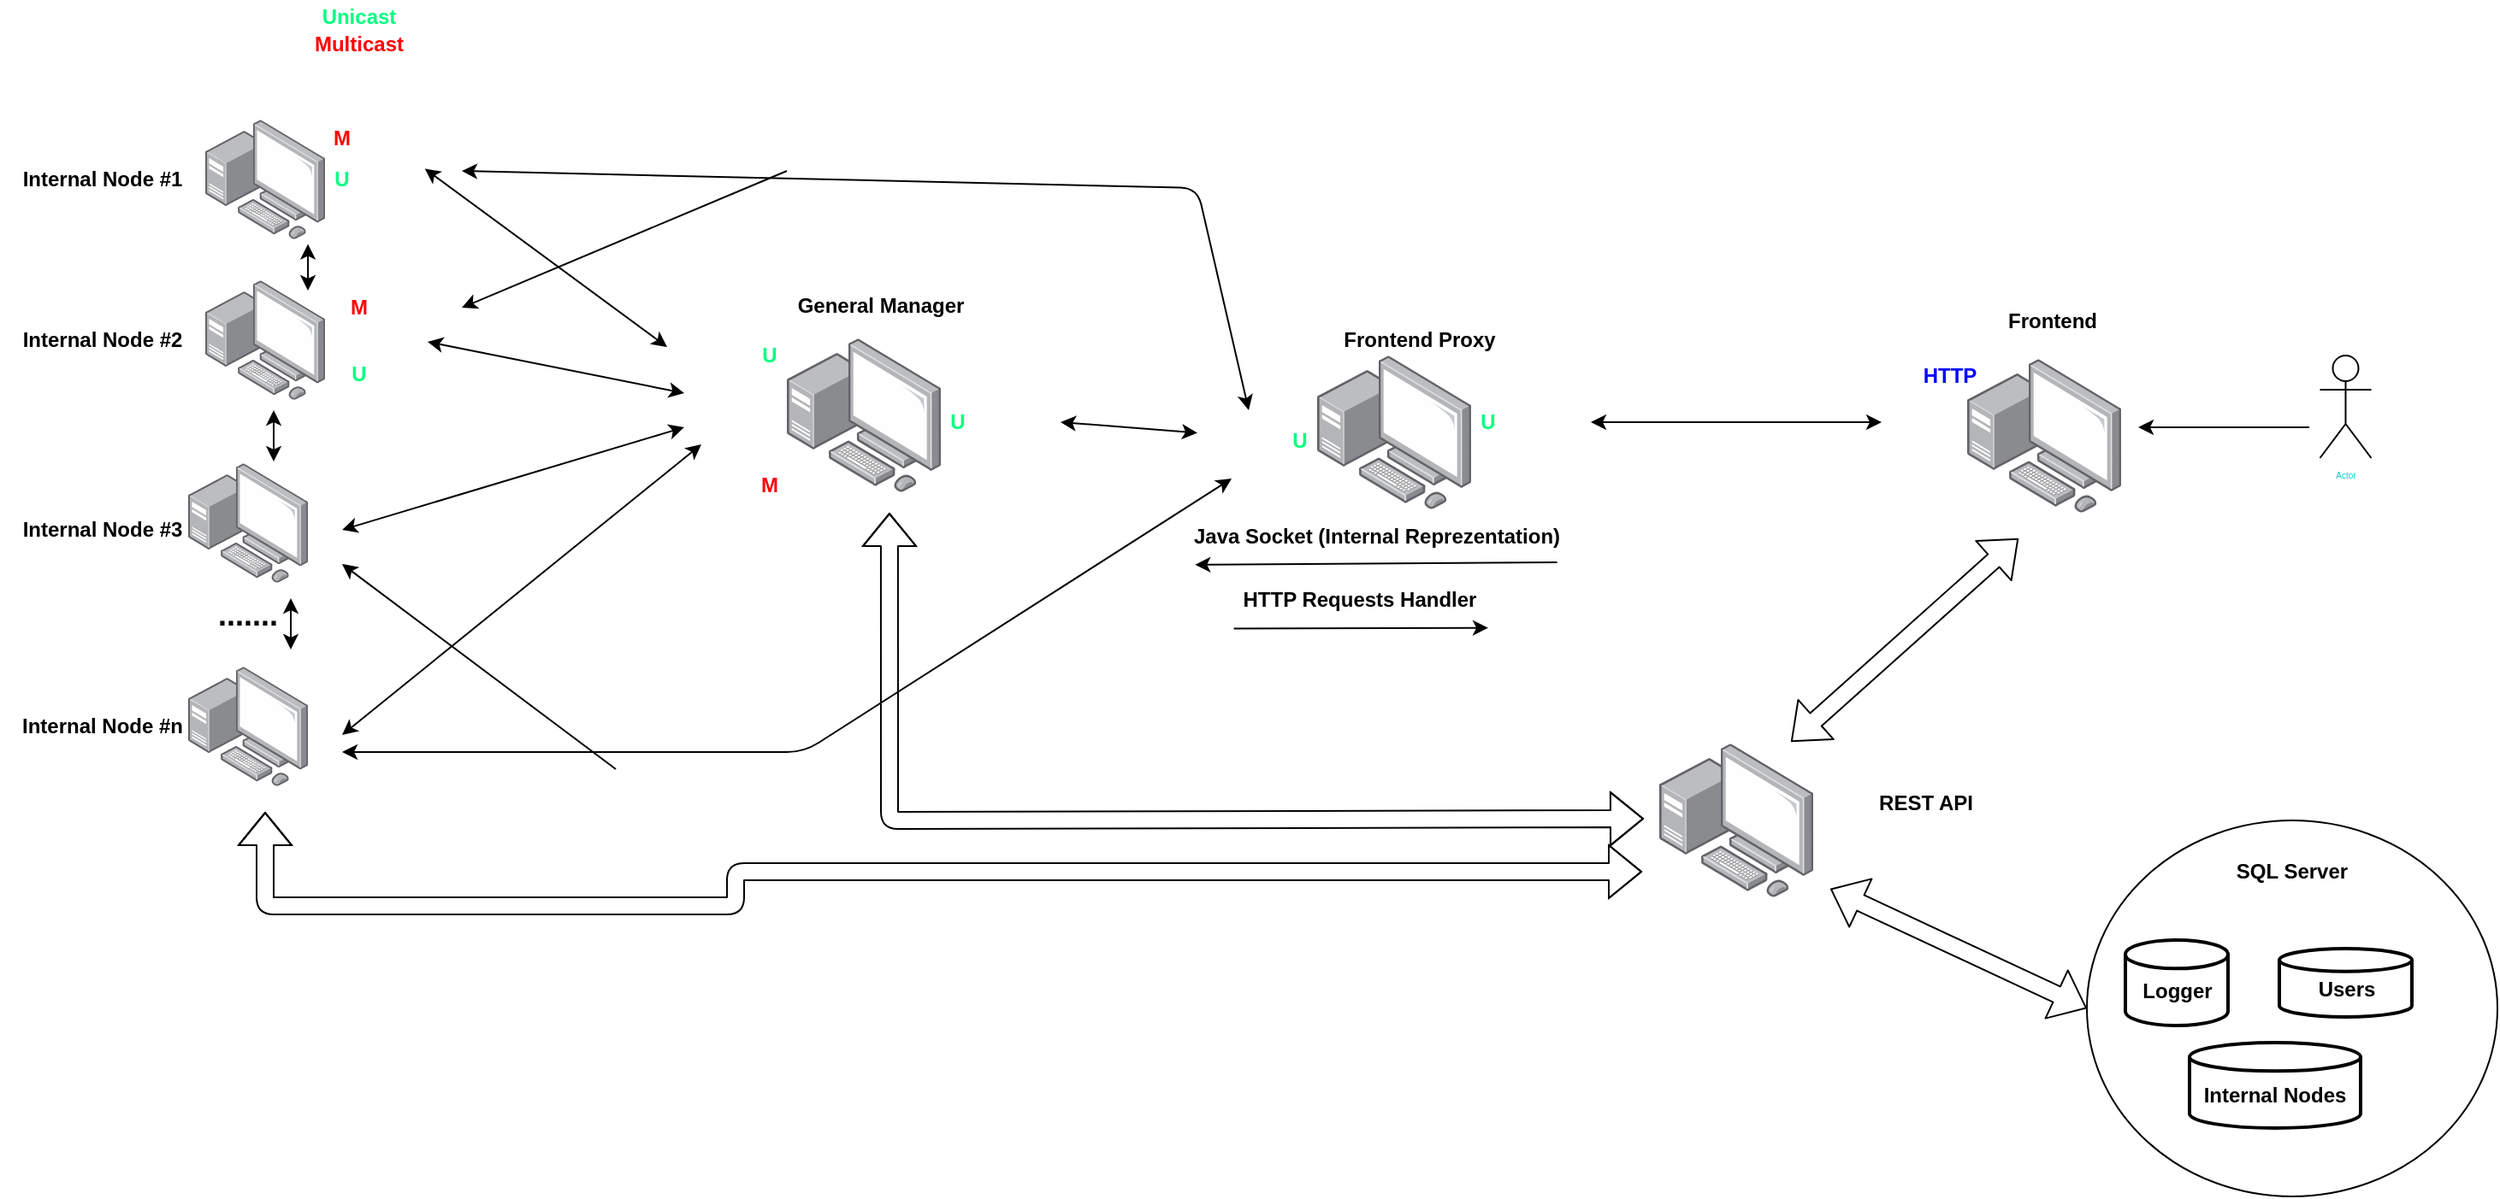 <mxfile version="14.6.6" type="device"><diagram id="IDNfxWNZL_7e8YCXnXXp" name="Page-1"><mxGraphModel dx="1422" dy="772" grid="1" gridSize="10" guides="1" tooltips="1" connect="1" arrows="1" fold="1" page="1" pageScale="1" pageWidth="1169" pageHeight="827" math="0" shadow="0"><root><mxCell id="0"/><mxCell id="1" parent="0"/><mxCell id="NFdnvE-y4ZgEraK8heYW-1" value="" style="points=[];aspect=fixed;html=1;align=center;shadow=0;dashed=0;image;image=img/lib/allied_telesis/computer_and_terminals/Personal_Computer_with_Server.svg;" vertex="1" parent="1"><mxGeometry x="470" y="308" width="90" height="90" as="geometry"/></mxCell><mxCell id="NFdnvE-y4ZgEraK8heYW-2" value="" style="points=[];aspect=fixed;html=1;align=center;shadow=0;dashed=0;image;image=img/lib/allied_telesis/computer_and_terminals/Personal_Computer_with_Server.svg;" vertex="1" parent="1"><mxGeometry x="130" y="180" width="70" height="70" as="geometry"/></mxCell><mxCell id="NFdnvE-y4ZgEraK8heYW-4" value="&lt;b&gt;General Manager&lt;/b&gt;" style="text;html=1;strokeColor=none;fillColor=none;align=center;verticalAlign=middle;whiteSpace=wrap;rounded=0;" vertex="1" parent="1"><mxGeometry x="465" y="279" width="120" height="20" as="geometry"/></mxCell><mxCell id="NFdnvE-y4ZgEraK8heYW-5" value="&lt;b&gt;Internal Node #1&lt;/b&gt;" style="text;html=1;strokeColor=none;fillColor=none;align=center;verticalAlign=middle;whiteSpace=wrap;rounded=0;" vertex="1" parent="1"><mxGeometry x="10" y="205" width="120" height="20" as="geometry"/></mxCell><mxCell id="NFdnvE-y4ZgEraK8heYW-6" value="" style="points=[];aspect=fixed;html=1;align=center;shadow=0;dashed=0;image;image=img/lib/allied_telesis/computer_and_terminals/Personal_Computer_with_Server.svg;" vertex="1" parent="1"><mxGeometry x="130" y="274" width="70" height="70" as="geometry"/></mxCell><mxCell id="NFdnvE-y4ZgEraK8heYW-7" value="&lt;b&gt;Internal Node #2&lt;/b&gt;" style="text;html=1;strokeColor=none;fillColor=none;align=center;verticalAlign=middle;whiteSpace=wrap;rounded=0;" vertex="1" parent="1"><mxGeometry x="10" y="299" width="120" height="20" as="geometry"/></mxCell><mxCell id="NFdnvE-y4ZgEraK8heYW-8" value="" style="points=[];aspect=fixed;html=1;align=center;shadow=0;dashed=0;image;image=img/lib/allied_telesis/computer_and_terminals/Personal_Computer_with_Server.svg;" vertex="1" parent="1"><mxGeometry x="120" y="381" width="70" height="70" as="geometry"/></mxCell><mxCell id="NFdnvE-y4ZgEraK8heYW-9" value="&lt;b&gt;Internal Node #3&lt;/b&gt;" style="text;html=1;strokeColor=none;fillColor=none;align=center;verticalAlign=middle;whiteSpace=wrap;rounded=0;" vertex="1" parent="1"><mxGeometry x="10" y="410" width="120" height="20" as="geometry"/></mxCell><mxCell id="NFdnvE-y4ZgEraK8heYW-10" value="" style="points=[];aspect=fixed;html=1;align=center;shadow=0;dashed=0;image;image=img/lib/allied_telesis/computer_and_terminals/Personal_Computer_with_Server.svg;" vertex="1" parent="1"><mxGeometry x="120" y="500" width="70" height="70" as="geometry"/></mxCell><mxCell id="NFdnvE-y4ZgEraK8heYW-11" value="&lt;b&gt;Internal Node #n&lt;/b&gt;" style="text;html=1;strokeColor=none;fillColor=none;align=center;verticalAlign=middle;whiteSpace=wrap;rounded=0;" vertex="1" parent="1"><mxGeometry x="10" y="525" width="120" height="20" as="geometry"/></mxCell><mxCell id="NFdnvE-y4ZgEraK8heYW-27" value="" style="shape=image;html=1;verticalAlign=top;verticalLabelPosition=bottom;labelBackgroundColor=#ffffff;imageAspect=0;aspect=fixed;image=https://cdn1.iconfinder.com/data/icons/science-technology-outline-24-px/24/Internet_outlet_internet_plug_internet_socket_lan_port_telephone_plug-128.png;direction=north;" vertex="1" parent="1"><mxGeometry x="220" y="212" width="28" height="28" as="geometry"/></mxCell><mxCell id="NFdnvE-y4ZgEraK8heYW-28" value="" style="shape=image;html=1;verticalAlign=top;verticalLabelPosition=bottom;labelBackgroundColor=#ffffff;imageAspect=0;aspect=fixed;image=https://cdn1.iconfinder.com/data/icons/science-technology-outline-24-px/24/Internet_outlet_internet_plug_internet_socket_lan_port_telephone_plug-128.png;direction=south;" vertex="1" parent="1"><mxGeometry x="420" y="308" width="28" height="28" as="geometry"/></mxCell><mxCell id="NFdnvE-y4ZgEraK8heYW-30" value="" style="shape=image;html=1;verticalAlign=top;verticalLabelPosition=bottom;labelBackgroundColor=#ffffff;imageAspect=0;aspect=fixed;image=https://cdn1.iconfinder.com/data/icons/science-technology-outline-24-px/24/Internet_outlet_internet_plug_internet_socket_lan_port_telephone_plug-128.png;direction=north;" vertex="1" parent="1"><mxGeometry x="220" y="180" width="28" height="28" as="geometry"/></mxCell><mxCell id="NFdnvE-y4ZgEraK8heYW-31" value="" style="shape=image;html=1;verticalAlign=top;verticalLabelPosition=bottom;labelBackgroundColor=#ffffff;imageAspect=0;aspect=fixed;image=https://cdn1.iconfinder.com/data/icons/science-technology-outline-24-px/24/Internet_outlet_internet_plug_internet_socket_lan_port_telephone_plug-128.png;direction=south;" vertex="1" parent="1"><mxGeometry x="420" y="380" width="28" height="28" as="geometry"/></mxCell><mxCell id="NFdnvE-y4ZgEraK8heYW-33" value="&lt;b&gt;&lt;font color=&quot;#00ff80&quot;&gt;U&lt;/font&gt;&lt;/b&gt;" style="text;html=1;strokeColor=none;fillColor=none;align=center;verticalAlign=middle;whiteSpace=wrap;rounded=0;" vertex="1" parent="1"><mxGeometry x="150" y="205" width="120" height="20" as="geometry"/></mxCell><mxCell id="NFdnvE-y4ZgEraK8heYW-34" value="&lt;b&gt;&lt;font color=&quot;#ff0000&quot;&gt;Multicast&lt;/font&gt;&lt;/b&gt;" style="text;html=1;strokeColor=none;fillColor=none;align=center;verticalAlign=middle;whiteSpace=wrap;rounded=0;" vertex="1" parent="1"><mxGeometry x="160" y="126" width="120" height="20" as="geometry"/></mxCell><mxCell id="NFdnvE-y4ZgEraK8heYW-50" value="&lt;b&gt;&lt;font style=&quot;font-size: 18px&quot;&gt;.......&lt;/font&gt;&lt;/b&gt;" style="text;html=1;strokeColor=none;fillColor=none;align=center;verticalAlign=middle;whiteSpace=wrap;rounded=0;" vertex="1" parent="1"><mxGeometry x="65" y="460" width="180" height="20" as="geometry"/></mxCell><mxCell id="NFdnvE-y4ZgEraK8heYW-51" value="&lt;b&gt;&lt;font color=&quot;#00ff80&quot;&gt;Unicast&lt;/font&gt;&lt;/b&gt;" style="text;html=1;strokeColor=none;fillColor=none;align=center;verticalAlign=middle;whiteSpace=wrap;rounded=0;" vertex="1" parent="1"><mxGeometry x="160" y="110" width="120" height="20" as="geometry"/></mxCell><mxCell id="NFdnvE-y4ZgEraK8heYW-52" value="&lt;b&gt;&lt;font color=&quot;#ff0000&quot;&gt;M&lt;br&gt;&lt;/font&gt;&lt;/b&gt;" style="text;html=1;strokeColor=none;fillColor=none;align=center;verticalAlign=middle;whiteSpace=wrap;rounded=0;" vertex="1" parent="1"><mxGeometry x="150" y="181" width="120" height="20" as="geometry"/></mxCell><mxCell id="NFdnvE-y4ZgEraK8heYW-53" value="&lt;b&gt;&lt;font color=&quot;#00ff80&quot;&gt;U&lt;/font&gt;&lt;/b&gt;" style="text;html=1;strokeColor=none;fillColor=none;align=center;verticalAlign=middle;whiteSpace=wrap;rounded=0;" vertex="1" parent="1"><mxGeometry x="400" y="308" width="120" height="20" as="geometry"/></mxCell><mxCell id="NFdnvE-y4ZgEraK8heYW-54" value="&lt;b&gt;&lt;font color=&quot;#ff0000&quot;&gt;M&lt;br&gt;&lt;/font&gt;&lt;/b&gt;" style="text;html=1;strokeColor=none;fillColor=none;align=center;verticalAlign=middle;whiteSpace=wrap;rounded=0;" vertex="1" parent="1"><mxGeometry x="400" y="384" width="120" height="20" as="geometry"/></mxCell><mxCell id="NFdnvE-y4ZgEraK8heYW-57" value="&lt;b&gt;&lt;font color=&quot;#ff0000&quot;&gt;M&lt;br&gt;&lt;/font&gt;&lt;/b&gt;" style="text;html=1;strokeColor=none;fillColor=none;align=center;verticalAlign=middle;whiteSpace=wrap;rounded=0;" vertex="1" parent="1"><mxGeometry x="160" y="280" width="120" height="20" as="geometry"/></mxCell><mxCell id="NFdnvE-y4ZgEraK8heYW-60" value="&lt;b&gt;&lt;font color=&quot;#00ff80&quot;&gt;U&lt;/font&gt;&lt;/b&gt;" style="text;html=1;strokeColor=none;fillColor=none;align=center;verticalAlign=middle;whiteSpace=wrap;rounded=0;" vertex="1" parent="1"><mxGeometry x="160" y="319" width="120" height="20" as="geometry"/></mxCell><mxCell id="NFdnvE-y4ZgEraK8heYW-62" value="" style="shape=image;html=1;verticalAlign=top;verticalLabelPosition=bottom;labelBackgroundColor=#ffffff;imageAspect=0;aspect=fixed;image=https://cdn1.iconfinder.com/data/icons/science-technology-outline-24-px/24/Internet_outlet_internet_plug_internet_socket_lan_port_telephone_plug-128.png;direction=north;" vertex="1" parent="1"><mxGeometry x="230" y="280" width="28" height="28" as="geometry"/></mxCell><mxCell id="NFdnvE-y4ZgEraK8heYW-64" value="" style="shape=image;html=1;verticalAlign=top;verticalLabelPosition=bottom;labelBackgroundColor=#ffffff;imageAspect=0;aspect=fixed;image=https://cdn1.iconfinder.com/data/icons/science-technology-outline-24-px/24/Internet_outlet_internet_plug_internet_socket_lan_port_telephone_plug-128.png;direction=north;" vertex="1" parent="1"><mxGeometry x="230" y="319" width="28" height="28" as="geometry"/></mxCell><mxCell id="NFdnvE-y4ZgEraK8heYW-70" value="" style="endArrow=classic;startArrow=classic;html=1;strokeColor=#000000;strokeWidth=1;exitX=0.903;exitY=0.184;exitDx=0;exitDy=0;exitPerimeter=0;entryX=0;entryY=0.25;entryDx=0;entryDy=0;" edge="1" parent="1" source="NFdnvE-y4ZgEraK8heYW-33" target="NFdnvE-y4ZgEraK8heYW-53"><mxGeometry width="50" height="50" relative="1" as="geometry"><mxPoint x="450" y="380" as="sourcePoint"/><mxPoint x="530" y="170" as="targetPoint"/></mxGeometry></mxCell><mxCell id="NFdnvE-y4ZgEraK8heYW-71" value="" style="endArrow=classic;startArrow=classic;html=1;strokeColor=#000000;strokeWidth=1;" edge="1" parent="1"><mxGeometry width="50" height="50" relative="1" as="geometry"><mxPoint x="260" y="310" as="sourcePoint"/><mxPoint x="410" y="340" as="targetPoint"/></mxGeometry></mxCell><mxCell id="NFdnvE-y4ZgEraK8heYW-72" value="" style="endArrow=classic;startArrow=classic;html=1;strokeColor=#000000;strokeWidth=1;" edge="1" parent="1"><mxGeometry width="50" height="50" relative="1" as="geometry"><mxPoint x="210" y="420" as="sourcePoint"/><mxPoint x="410" y="360" as="targetPoint"/></mxGeometry></mxCell><mxCell id="NFdnvE-y4ZgEraK8heYW-73" value="" style="endArrow=classic;startArrow=classic;html=1;strokeColor=#000000;strokeWidth=1;" edge="1" parent="1"><mxGeometry width="50" height="50" relative="1" as="geometry"><mxPoint x="210" y="540" as="sourcePoint"/><mxPoint x="420" y="370" as="targetPoint"/></mxGeometry></mxCell><mxCell id="NFdnvE-y4ZgEraK8heYW-74" value="" style="endArrow=classic;startArrow=classic;html=1;strokeColor=#000000;strokeWidth=1;exitX=0.25;exitY=0;exitDx=0;exitDy=0;entryX=0.858;entryY=1.04;entryDx=0;entryDy=0;entryPerimeter=0;" edge="1" parent="1" source="NFdnvE-y4ZgEraK8heYW-57" target="NFdnvE-y4ZgEraK8heYW-2"><mxGeometry width="50" height="50" relative="1" as="geometry"><mxPoint x="450" y="380" as="sourcePoint"/><mxPoint x="500" y="330" as="targetPoint"/></mxGeometry></mxCell><mxCell id="NFdnvE-y4ZgEraK8heYW-75" value="" style="endArrow=classic;startArrow=classic;html=1;strokeColor=#000000;strokeWidth=1;" edge="1" parent="1"><mxGeometry width="50" height="50" relative="1" as="geometry"><mxPoint x="170" y="380" as="sourcePoint"/><mxPoint x="170" y="350" as="targetPoint"/></mxGeometry></mxCell><mxCell id="NFdnvE-y4ZgEraK8heYW-76" value="" style="endArrow=classic;startArrow=classic;html=1;strokeColor=#000000;strokeWidth=1;" edge="1" parent="1"><mxGeometry width="50" height="50" relative="1" as="geometry"><mxPoint x="180" y="490.0" as="sourcePoint"/><mxPoint x="180" y="460.0" as="targetPoint"/></mxGeometry></mxCell><mxCell id="NFdnvE-y4ZgEraK8heYW-77" value="" style="points=[];aspect=fixed;html=1;align=center;shadow=0;dashed=0;image;image=img/lib/allied_telesis/computer_and_terminals/Personal_Computer_with_Server.svg;" vertex="1" parent="1"><mxGeometry x="780" y="318" width="90" height="90" as="geometry"/></mxCell><mxCell id="NFdnvE-y4ZgEraK8heYW-78" value="&lt;b&gt;Frontend&lt;/b&gt;" style="text;html=1;strokeColor=none;fillColor=none;align=center;verticalAlign=middle;whiteSpace=wrap;rounded=0;" vertex="1" parent="1"><mxGeometry x="1150" y="288" width="120" height="20" as="geometry"/></mxCell><mxCell id="NFdnvE-y4ZgEraK8heYW-79" value="" style="shape=image;html=1;verticalAlign=top;verticalLabelPosition=bottom;labelBackgroundColor=#ffffff;imageAspect=0;aspect=fixed;image=https://cdn1.iconfinder.com/data/icons/science-technology-outline-24-px/24/Internet_outlet_internet_plug_internet_socket_lan_port_telephone_plug-128.png;direction=south;" vertex="1" parent="1"><mxGeometry x="730" y="354" width="28" height="28" as="geometry"/></mxCell><mxCell id="NFdnvE-y4ZgEraK8heYW-80" value="&lt;b&gt;&lt;font color=&quot;#00ff80&quot;&gt;U&lt;/font&gt;&lt;/b&gt;" style="text;html=1;strokeColor=none;fillColor=none;align=center;verticalAlign=middle;whiteSpace=wrap;rounded=0;" vertex="1" parent="1"><mxGeometry x="820" y="347" width="120" height="20" as="geometry"/></mxCell><mxCell id="NFdnvE-y4ZgEraK8heYW-82" value="" style="shape=image;html=1;verticalAlign=top;verticalLabelPosition=bottom;labelBackgroundColor=#ffffff;imageAspect=0;aspect=fixed;image=https://cdn1.iconfinder.com/data/icons/science-technology-outline-24-px/24/Internet_outlet_internet_plug_internet_socket_lan_port_telephone_plug-128.png;direction=north;" vertex="1" parent="1"><mxGeometry x="890" y="344" width="28" height="28" as="geometry"/></mxCell><mxCell id="NFdnvE-y4ZgEraK8heYW-83" value="&lt;b&gt;&lt;font color=&quot;#00ff80&quot;&gt;U&lt;/font&gt;&lt;/b&gt;" style="text;html=1;strokeColor=none;fillColor=none;align=center;verticalAlign=middle;whiteSpace=wrap;rounded=0;" vertex="1" parent="1"><mxGeometry x="710" y="358" width="120" height="20" as="geometry"/></mxCell><mxCell id="NFdnvE-y4ZgEraK8heYW-91" value="" style="group" vertex="1" connectable="0" parent="1"><mxGeometry x="670" y="451" width="270" height="26.69" as="geometry"/></mxCell><mxCell id="NFdnvE-y4ZgEraK8heYW-87" value="&lt;b&gt;HTTP Requests Handler&lt;/b&gt;" style="text;html=1;strokeColor=none;fillColor=none;align=center;verticalAlign=middle;whiteSpace=wrap;rounded=0;" vertex="1" parent="NFdnvE-y4ZgEraK8heYW-91"><mxGeometry width="270" height="20" as="geometry"/></mxCell><mxCell id="NFdnvE-y4ZgEraK8heYW-89" value="" style="endArrow=classic;html=1;strokeColor=#000000;strokeWidth=1;exitX=0.227;exitY=1.269;exitDx=0;exitDy=0;exitPerimeter=0;" edge="1" parent="NFdnvE-y4ZgEraK8heYW-91"><mxGeometry width="50" height="50" relative="1" as="geometry"><mxPoint x="61.29" y="26.69" as="sourcePoint"/><mxPoint x="210" y="26.31" as="targetPoint"/></mxGeometry></mxCell><mxCell id="NFdnvE-y4ZgEraK8heYW-92" value="" style="group" vertex="1" connectable="0" parent="1"><mxGeometry x="680" y="414" width="270" height="20" as="geometry"/></mxCell><mxCell id="NFdnvE-y4ZgEraK8heYW-85" value="&lt;b&gt;Java Socket (Internal Reprezentation)&lt;/b&gt;" style="text;html=1;strokeColor=none;fillColor=none;align=center;verticalAlign=middle;whiteSpace=wrap;rounded=0;" vertex="1" parent="NFdnvE-y4ZgEraK8heYW-92"><mxGeometry width="270" height="20" as="geometry"/></mxCell><mxCell id="NFdnvE-y4ZgEraK8heYW-86" value="" style="endArrow=classic;html=1;strokeColor=#000000;strokeWidth=1;exitX=0.89;exitY=1.252;exitDx=0;exitDy=0;exitPerimeter=0;entryX=0.106;entryY=1.321;entryDx=0;entryDy=0;entryPerimeter=0;" edge="1" parent="NFdnvE-y4ZgEraK8heYW-92" source="NFdnvE-y4ZgEraK8heYW-85" target="NFdnvE-y4ZgEraK8heYW-85"><mxGeometry width="50" height="50" relative="1" as="geometry"><mxPoint x="85" y="240" as="sourcePoint"/><mxPoint x="135" y="190" as="targetPoint"/></mxGeometry></mxCell><mxCell id="NFdnvE-y4ZgEraK8heYW-93" value="&lt;b&gt;&lt;font color=&quot;#00ff80&quot;&gt;U&lt;/font&gt;&lt;/b&gt;" style="text;html=1;strokeColor=none;fillColor=none;align=center;verticalAlign=middle;whiteSpace=wrap;rounded=0;" vertex="1" parent="1"><mxGeometry x="510" y="347" width="120" height="20" as="geometry"/></mxCell><mxCell id="NFdnvE-y4ZgEraK8heYW-95" value="" style="shape=image;html=1;verticalAlign=top;verticalLabelPosition=bottom;labelBackgroundColor=#ffffff;imageAspect=0;aspect=fixed;image=https://cdn1.iconfinder.com/data/icons/science-technology-outline-24-px/24/Internet_outlet_internet_plug_internet_socket_lan_port_telephone_plug-128.png;direction=north;" vertex="1" parent="1"><mxGeometry x="580" y="344" width="28" height="28" as="geometry"/></mxCell><mxCell id="NFdnvE-y4ZgEraK8heYW-97" value="" style="endArrow=classic;startArrow=classic;html=1;strokeColor=#000000;strokeWidth=1;exitX=1;exitY=0.5;exitDx=0;exitDy=0;fontColor=#00CCCC;" edge="1" parent="1" source="NFdnvE-y4ZgEraK8heYW-93" target="NFdnvE-y4ZgEraK8heYW-83"><mxGeometry width="50" height="50" relative="1" as="geometry"><mxPoint x="670" y="380" as="sourcePoint"/><mxPoint x="720" y="330" as="targetPoint"/></mxGeometry></mxCell><mxCell id="NFdnvE-y4ZgEraK8heYW-99" value="" style="endArrow=classic;startArrow=classic;html=1;fontColor=#33FFFF;strokeColor=#000000;strokeWidth=1;entryX=1.083;entryY=0.25;entryDx=0;entryDy=0;entryPerimeter=0;" edge="1" parent="1" target="NFdnvE-y4ZgEraK8heYW-33"><mxGeometry width="50" height="50" relative="1" as="geometry"><mxPoint x="740" y="350" as="sourcePoint"/><mxPoint x="590" y="330" as="targetPoint"/><Array as="points"><mxPoint x="710" y="220"/></Array></mxGeometry></mxCell><mxCell id="NFdnvE-y4ZgEraK8heYW-100" value="" style="endArrow=classic;html=1;fontColor=#33FFFF;strokeColor=#000000;strokeWidth=1;entryX=1;entryY=0.5;entryDx=0;entryDy=0;" edge="1" parent="1" target="NFdnvE-y4ZgEraK8heYW-57"><mxGeometry width="50" height="50" relative="1" as="geometry"><mxPoint x="470" y="210" as="sourcePoint"/><mxPoint x="590" y="330" as="targetPoint"/></mxGeometry></mxCell><mxCell id="NFdnvE-y4ZgEraK8heYW-102" value="" style="endArrow=classic;startArrow=classic;html=1;labelBackgroundColor=#0066CC;fontColor=#00CCCC;strokeColor=#000000;strokeWidth=1;" edge="1" parent="1"><mxGeometry width="50" height="50" relative="1" as="geometry"><mxPoint x="210" y="550" as="sourcePoint"/><mxPoint x="730" y="390" as="targetPoint"/><Array as="points"><mxPoint x="480" y="550"/></Array></mxGeometry></mxCell><mxCell id="NFdnvE-y4ZgEraK8heYW-103" value="" style="endArrow=classic;html=1;labelBackgroundColor=#0066CC;fontColor=#00CCCC;strokeColor=#000000;strokeWidth=1;" edge="1" parent="1"><mxGeometry width="50" height="50" relative="1" as="geometry"><mxPoint x="370" y="560" as="sourcePoint"/><mxPoint x="210" y="440" as="targetPoint"/></mxGeometry></mxCell><mxCell id="NFdnvE-y4ZgEraK8heYW-104" value="" style="points=[];aspect=fixed;html=1;align=center;shadow=0;dashed=0;image;image=img/lib/allied_telesis/computer_and_terminals/Personal_Computer_with_Server.svg;" vertex="1" parent="1"><mxGeometry x="1160" y="320" width="90" height="90" as="geometry"/></mxCell><mxCell id="NFdnvE-y4ZgEraK8heYW-105" value="&lt;b&gt;Frontend Proxy&lt;/b&gt;" style="text;html=1;strokeColor=none;fillColor=none;align=center;verticalAlign=middle;whiteSpace=wrap;rounded=0;" vertex="1" parent="1"><mxGeometry x="780" y="299" width="120" height="20" as="geometry"/></mxCell><mxCell id="NFdnvE-y4ZgEraK8heYW-107" value="" style="shape=image;html=1;verticalAlign=top;verticalLabelPosition=bottom;labelBackgroundColor=#ffffff;imageAspect=0;aspect=fixed;image=https://cdn1.iconfinder.com/data/icons/science-technology-outline-24-px/24/Internet_outlet_internet_plug_internet_socket_lan_port_telephone_plug-128.png;direction=south;" vertex="1" parent="1"><mxGeometry x="1122" y="344" width="28" height="28" as="geometry"/></mxCell><mxCell id="NFdnvE-y4ZgEraK8heYW-108" value="&lt;b&gt;&lt;font color=&quot;#0000ff&quot;&gt;HTTP&lt;/font&gt;&lt;/b&gt;" style="text;html=1;strokeColor=none;fillColor=none;align=center;verticalAlign=middle;whiteSpace=wrap;rounded=0;" vertex="1" parent="1"><mxGeometry x="1090" y="320" width="120" height="20" as="geometry"/></mxCell><mxCell id="NFdnvE-y4ZgEraK8heYW-111" value="" style="endArrow=classic;startArrow=classic;html=1;labelBackgroundColor=#0066CC;fontColor=#00CCCC;strokeColor=#000000;strokeWidth=1;exitX=1;exitY=0.5;exitDx=0;exitDy=0;" edge="1" parent="1" source="NFdnvE-y4ZgEraK8heYW-80"><mxGeometry width="50" height="50" relative="1" as="geometry"><mxPoint x="980" y="480" as="sourcePoint"/><mxPoint x="1110" y="357" as="targetPoint"/></mxGeometry></mxCell><mxCell id="NFdnvE-y4ZgEraK8heYW-112" value="" style="points=[];aspect=fixed;html=1;align=center;shadow=0;dashed=0;image;image=img/lib/allied_telesis/computer_and_terminals/Personal_Computer_with_Server.svg;" vertex="1" parent="1"><mxGeometry x="980" y="545" width="90" height="90" as="geometry"/></mxCell><mxCell id="NFdnvE-y4ZgEraK8heYW-113" value="&lt;b&gt;REST API&lt;/b&gt;" style="text;html=1;strokeColor=none;fillColor=none;align=center;verticalAlign=middle;whiteSpace=wrap;rounded=0;" vertex="1" parent="1"><mxGeometry x="1076" y="570" width="120" height="20" as="geometry"/></mxCell><mxCell id="NFdnvE-y4ZgEraK8heYW-115" value="" style="shape=flexArrow;endArrow=classic;startArrow=classic;html=1;labelBackgroundColor=#0066CC;fontColor=#00CCCC;strokeColor=#000000;strokeWidth=1;fontSize=5;entryX=1.083;entryY=1.3;entryDx=0;entryDy=0;entryPerimeter=0;exitX=-0.1;exitY=0.489;exitDx=0;exitDy=0;exitPerimeter=0;" edge="1" parent="1" source="NFdnvE-y4ZgEraK8heYW-112" target="NFdnvE-y4ZgEraK8heYW-54"><mxGeometry width="100" height="100" relative="1" as="geometry"><mxPoint x="990" y="650" as="sourcePoint"/><mxPoint x="510" y="420" as="targetPoint"/><Array as="points"><mxPoint x="530" y="590"/></Array></mxGeometry></mxCell><mxCell id="NFdnvE-y4ZgEraK8heYW-116" value="" style="shape=flexArrow;endArrow=classic;startArrow=classic;html=1;labelBackgroundColor=#0066CC;fontSize=5;fontColor=#00CCCC;strokeColor=#000000;strokeWidth=1;" edge="1" parent="1"><mxGeometry width="100" height="100" relative="1" as="geometry"><mxPoint x="970" y="620" as="sourcePoint"/><mxPoint x="165" y="585" as="targetPoint"/><Array as="points"><mxPoint x="440" y="620"/><mxPoint x="440" y="640"/><mxPoint x="165" y="640"/></Array></mxGeometry></mxCell><mxCell id="NFdnvE-y4ZgEraK8heYW-117" value="" style="shape=flexArrow;endArrow=classic;startArrow=classic;html=1;labelBackgroundColor=#0066CC;fontSize=5;fontColor=#00CCCC;strokeColor=#000000;strokeWidth=1;exitX=0.856;exitY=-0.011;exitDx=0;exitDy=0;exitPerimeter=0;" edge="1" parent="1" source="NFdnvE-y4ZgEraK8heYW-112"><mxGeometry width="100" height="100" relative="1" as="geometry"><mxPoint x="1090" y="525" as="sourcePoint"/><mxPoint x="1190" y="425" as="targetPoint"/></mxGeometry></mxCell><mxCell id="NFdnvE-y4ZgEraK8heYW-123" value="" style="ellipse;whiteSpace=wrap;html=1;fontSize=5;fontColor=#00CCCC;labelBackgroundColor=none;" vertex="1" parent="1"><mxGeometry x="1230" y="590" width="240" height="220" as="geometry"/></mxCell><mxCell id="NFdnvE-y4ZgEraK8heYW-124" value="&lt;b&gt;SQL Server&lt;/b&gt;" style="text;html=1;strokeColor=none;fillColor=none;align=center;verticalAlign=middle;whiteSpace=wrap;rounded=0;" vertex="1" parent="1"><mxGeometry x="1290" y="610" width="120" height="20" as="geometry"/></mxCell><mxCell id="NFdnvE-y4ZgEraK8heYW-128" value="" style="group" vertex="1" connectable="0" parent="1"><mxGeometry x="1342.5" y="665" width="77.5" height="40" as="geometry"/></mxCell><mxCell id="NFdnvE-y4ZgEraK8heYW-118" value="" style="strokeWidth=2;html=1;shape=mxgraph.flowchart.database;whiteSpace=wrap;fontSize=5;fontColor=#00CCCC;" vertex="1" parent="NFdnvE-y4ZgEraK8heYW-128"><mxGeometry width="77.5" height="40" as="geometry"/></mxCell><mxCell id="NFdnvE-y4ZgEraK8heYW-121" value="&lt;b&gt;Users&lt;/b&gt;" style="text;html=1;strokeColor=none;fillColor=none;align=center;verticalAlign=middle;whiteSpace=wrap;rounded=0;" vertex="1" parent="NFdnvE-y4ZgEraK8heYW-128"><mxGeometry y="16" width="77.5" height="16" as="geometry"/></mxCell><mxCell id="NFdnvE-y4ZgEraK8heYW-129" value="" style="group" vertex="1" connectable="0" parent="1"><mxGeometry x="1222.5" y="660" width="120" height="50" as="geometry"/></mxCell><mxCell id="NFdnvE-y4ZgEraK8heYW-120" value="" style="strokeWidth=2;html=1;shape=mxgraph.flowchart.database;whiteSpace=wrap;fontSize=5;fontColor=#00CCCC;" vertex="1" parent="NFdnvE-y4ZgEraK8heYW-129"><mxGeometry x="30" width="60" height="50" as="geometry"/></mxCell><mxCell id="NFdnvE-y4ZgEraK8heYW-125" value="&lt;b&gt;Logger&lt;/b&gt;" style="text;html=1;strokeColor=none;fillColor=none;align=center;verticalAlign=middle;whiteSpace=wrap;rounded=0;" vertex="1" parent="NFdnvE-y4ZgEraK8heYW-129"><mxGeometry y="20" width="120" height="20" as="geometry"/></mxCell><mxCell id="NFdnvE-y4ZgEraK8heYW-130" value="" style="group" vertex="1" connectable="0" parent="1"><mxGeometry x="1280" y="720" width="120" height="50" as="geometry"/></mxCell><mxCell id="NFdnvE-y4ZgEraK8heYW-119" value="" style="strokeWidth=2;html=1;shape=mxgraph.flowchart.database;whiteSpace=wrap;fontSize=5;fontColor=#00CCCC;" vertex="1" parent="NFdnvE-y4ZgEraK8heYW-130"><mxGeometry x="10" width="100" height="50" as="geometry"/></mxCell><mxCell id="NFdnvE-y4ZgEraK8heYW-126" value="&lt;b&gt;Internal Nodes&lt;/b&gt;" style="text;html=1;strokeColor=none;fillColor=none;align=center;verticalAlign=middle;whiteSpace=wrap;rounded=0;" vertex="1" parent="NFdnvE-y4ZgEraK8heYW-130"><mxGeometry y="21" width="120" height="20" as="geometry"/></mxCell><mxCell id="NFdnvE-y4ZgEraK8heYW-131" value="" style="shape=flexArrow;endArrow=classic;startArrow=classic;html=1;labelBackgroundColor=#0066CC;fontSize=5;fontColor=#00CCCC;strokeColor=#000000;strokeWidth=1;exitX=0;exitY=0.5;exitDx=0;exitDy=0;" edge="1" parent="1" source="NFdnvE-y4ZgEraK8heYW-123"><mxGeometry width="100" height="100" relative="1" as="geometry"><mxPoint x="1080" y="600" as="sourcePoint"/><mxPoint x="1080" y="630" as="targetPoint"/></mxGeometry></mxCell><mxCell id="NFdnvE-y4ZgEraK8heYW-132" value="Actor" style="shape=umlActor;verticalLabelPosition=bottom;verticalAlign=top;html=1;outlineConnect=0;labelBackgroundColor=none;fontSize=5;fontColor=#00CCCC;" vertex="1" parent="1"><mxGeometry x="1366.25" y="318" width="30" height="60" as="geometry"/></mxCell><mxCell id="NFdnvE-y4ZgEraK8heYW-133" value="" style="endArrow=classic;html=1;labelBackgroundColor=#0066CC;fontSize=5;fontColor=#00CCCC;strokeColor=#000000;strokeWidth=1;" edge="1" parent="1"><mxGeometry width="50" height="50" relative="1" as="geometry"><mxPoint x="1360" y="360" as="sourcePoint"/><mxPoint x="1260" y="360" as="targetPoint"/></mxGeometry></mxCell></root></mxGraphModel></diagram></mxfile>